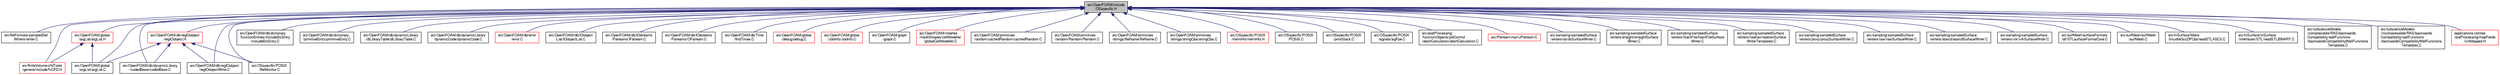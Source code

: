 digraph "src/OpenFOAM/include/OSspecific.H"
{
  bgcolor="transparent";
  edge [fontname="FreeSans",fontsize="10",labelfontname="FreeSans",labelfontsize="10"];
  node [fontname="FreeSans",fontsize="10",shape=record];
  Node51 [label="src/OpenFOAM/include\l/OSspecific.H",height=0.2,width=0.4,color="black", fillcolor="grey75", style="filled", fontcolor="black"];
  Node51 -> Node52 [dir="back",color="midnightblue",fontsize="10",style="solid",fontname="FreeSans"];
  Node52 [label="src/fileFormats/sampledSet\lWriters/writer.C",height=0.2,width=0.4,color="black",URL="$a01151.html"];
  Node51 -> Node53 [dir="back",color="midnightblue",fontsize="10",style="solid",fontname="FreeSans"];
  Node53 [label="src/finiteVolume/cfdTools\l/general/include/fvCFD.H",height=0.2,width=0.4,color="red",URL="$a01232.html"];
  Node51 -> Node77 [dir="back",color="midnightblue",fontsize="10",style="solid",fontname="FreeSans"];
  Node77 [label="src/OpenFOAM/db/dictionary\l/functionEntries/includeEtcEntry\l/includeEtcEntry.C",height=0.2,width=0.4,color="black",URL="$a08855.html"];
  Node51 -> Node78 [dir="back",color="midnightblue",fontsize="10",style="solid",fontname="FreeSans"];
  Node78 [label="src/OpenFOAM/db/dictionary\l/primitiveEntry/primitiveEntry.C",height=0.2,width=0.4,color="black",URL="$a08879.html"];
  Node51 -> Node79 [dir="back",color="midnightblue",fontsize="10",style="solid",fontname="FreeSans"];
  Node79 [label="src/OpenFOAM/db/dynamicLibrary\l/codedBase/codedBase.C",height=0.2,width=0.4,color="black",URL="$a08891.html"];
  Node51 -> Node80 [dir="back",color="midnightblue",fontsize="10",style="solid",fontname="FreeSans"];
  Node80 [label="src/OpenFOAM/db/dynamicLibrary\l/dlLibraryTable/dlLibraryTable.C",height=0.2,width=0.4,color="black",URL="$a08897.html"];
  Node51 -> Node81 [dir="back",color="midnightblue",fontsize="10",style="solid",fontname="FreeSans"];
  Node81 [label="src/OpenFOAM/db/dynamicLibrary\l/dynamicCode/dynamicCode.C",height=0.2,width=0.4,color="black",URL="$a08906.html"];
  Node51 -> Node82 [dir="back",color="midnightblue",fontsize="10",style="solid",fontname="FreeSans"];
  Node82 [label="src/OpenFOAM/db/error\l/error.C",height=0.2,width=0.4,color="red",URL="$a08921.html"];
  Node51 -> Node84 [dir="back",color="midnightblue",fontsize="10",style="solid",fontname="FreeSans"];
  Node84 [label="src/OpenFOAM/db/IOobject\lList/IOobjectList.C",height=0.2,width=0.4,color="black",URL="$a09002.html"];
  Node51 -> Node85 [dir="back",color="midnightblue",fontsize="10",style="solid",fontname="FreeSans"];
  Node85 [label="src/OpenFOAM/db/IOstreams\l/Fstreams/IFstream.C",height=0.2,width=0.4,color="black",URL="$a09056.html"];
  Node51 -> Node86 [dir="back",color="midnightblue",fontsize="10",style="solid",fontname="FreeSans"];
  Node86 [label="src/OpenFOAM/db/IOstreams\l/Fstreams/OFstream.C",height=0.2,width=0.4,color="black",URL="$a09062.html"];
  Node51 -> Node87 [dir="back",color="midnightblue",fontsize="10",style="solid",fontname="FreeSans"];
  Node87 [label="src/OpenFOAM/db/regIOobject\l/regIOobject.H",height=0.2,width=0.4,color="red",URL="$a09251.html"];
  Node87 -> Node79 [dir="back",color="midnightblue",fontsize="10",style="solid",fontname="FreeSans"];
  Node87 -> Node3092 [dir="back",color="midnightblue",fontsize="10",style="solid",fontname="FreeSans"];
  Node3092 [label="src/OpenFOAM/db/regIOobject\l/regIOobjectWrite.C",height=0.2,width=0.4,color="black",URL="$a09260.html",tooltip="write function for regIOobjects "];
  Node87 -> Node3883 [dir="back",color="midnightblue",fontsize="10",style="solid",fontname="FreeSans"];
  Node3883 [label="src/OpenFOAM/global\l/argList/argList.C",height=0.2,width=0.4,color="black",URL="$a10190.html"];
  Node87 -> Node3914 [dir="back",color="midnightblue",fontsize="10",style="solid",fontname="FreeSans"];
  Node3914 [label="src/OSspecific/POSIX\l/fileMonitor.C",height=0.2,width=0.4,color="black",URL="$a12893.html"];
  Node51 -> Node3092 [dir="back",color="midnightblue",fontsize="10",style="solid",fontname="FreeSans"];
  Node51 -> Node3094 [dir="back",color="midnightblue",fontsize="10",style="solid",fontname="FreeSans"];
  Node3094 [label="src/OpenFOAM/db/Time\l/findTimes.C",height=0.2,width=0.4,color="black",URL="$a09290.html",tooltip="Searches the current case directory for valid times and sets the time list to these. This is done if a times File does not exist. "];
  Node51 -> Node3919 [dir="back",color="midnightblue",fontsize="10",style="solid",fontname="FreeSans"];
  Node3919 [label="src/OpenFOAM/global\l/argList/argList.H",height=0.2,width=0.4,color="red",URL="$a10193.html"];
  Node3919 -> Node53 [dir="back",color="midnightblue",fontsize="10",style="solid",fontname="FreeSans"];
  Node3919 -> Node3883 [dir="back",color="midnightblue",fontsize="10",style="solid",fontname="FreeSans"];
  Node51 -> Node3883 [dir="back",color="midnightblue",fontsize="10",style="solid",fontname="FreeSans"];
  Node51 -> Node3924 [dir="back",color="midnightblue",fontsize="10",style="solid",fontname="FreeSans"];
  Node3924 [label="src/OpenFOAM/global\l/debug/debug.C",height=0.2,width=0.4,color="red",URL="$a10253.html",tooltip="Class for handling debugging switches. "];
  Node51 -> Node3925 [dir="back",color="midnightblue",fontsize="10",style="solid",fontname="FreeSans"];
  Node3925 [label="src/OpenFOAM/global\l/JobInfo/JobInfo.C",height=0.2,width=0.4,color="red",URL="$a10271.html"];
  Node51 -> Node3926 [dir="back",color="midnightblue",fontsize="10",style="solid",fontname="FreeSans"];
  Node3926 [label="src/OpenFOAM/graph\l/graph.C",height=0.2,width=0.4,color="black",URL="$a10295.html"];
  Node51 -> Node3927 [dir="back",color="midnightblue",fontsize="10",style="solid",fontname="FreeSans"];
  Node3927 [label="src/OpenFOAM/meshes\l/meshShapes/cellModeller\l/globalCellModeller.C",height=0.2,width=0.4,color="red",URL="$a11270.html",tooltip="cellModeller global initializations "];
  Node51 -> Node3928 [dir="back",color="midnightblue",fontsize="10",style="solid",fontname="FreeSans"];
  Node3928 [label="src/OpenFOAM/primitives\l/random/cachedRandom/cachedRandom.C",height=0.2,width=0.4,color="black",URL="$a12449.html"];
  Node51 -> Node3929 [dir="back",color="midnightblue",fontsize="10",style="solid",fontname="FreeSans"];
  Node3929 [label="src/OpenFOAM/primitives\l/random/Random/Random.C",height=0.2,width=0.4,color="black",URL="$a12461.html"];
  Node51 -> Node3930 [dir="back",color="midnightblue",fontsize="10",style="solid",fontname="FreeSans"];
  Node3930 [label="src/OpenFOAM/primitives\l/strings/fileName/fileName.C",height=0.2,width=0.4,color="black",URL="$a12581.html"];
  Node51 -> Node3931 [dir="back",color="midnightblue",fontsize="10",style="solid",fontname="FreeSans"];
  Node3931 [label="src/OpenFOAM/primitives\l/strings/stringOps/stringOps.C",height=0.2,width=0.4,color="black",URL="$a12653.html"];
  Node51 -> Node3914 [dir="back",color="midnightblue",fontsize="10",style="solid",fontname="FreeSans"];
  Node51 -> Node3932 [dir="back",color="midnightblue",fontsize="10",style="solid",fontname="FreeSans"];
  Node3932 [label="src/OSspecific/POSIX\l/memInfo/memInfo.H",height=0.2,width=0.4,color="red",URL="$a12908.html"];
  Node51 -> Node3936 [dir="back",color="midnightblue",fontsize="10",style="solid",fontname="FreeSans"];
  Node3936 [label="src/OSspecific/POSIX\l/POSIX.C",height=0.2,width=0.4,color="black",URL="$a12914.html",tooltip="POSIX versions of the functions declared in OSspecific.H. "];
  Node51 -> Node3937 [dir="back",color="midnightblue",fontsize="10",style="solid",fontname="FreeSans"];
  Node3937 [label="src/OSspecific/POSIX\l/printStack.C",height=0.2,width=0.4,color="black",URL="$a12920.html"];
  Node51 -> Node3938 [dir="back",color="midnightblue",fontsize="10",style="solid",fontname="FreeSans"];
  Node3938 [label="src/OSspecific/POSIX\l/signals/sigFpe.C",height=0.2,width=0.4,color="black",URL="$a12929.html"];
  Node51 -> Node3120 [dir="back",color="midnightblue",fontsize="10",style="solid",fontname="FreeSans"];
  Node3120 [label="src/postProcessing\l/functionObjects/jobControl\l/abortCalculation/abortCalculation.C",height=0.2,width=0.4,color="black",URL="$a13649.html"];
  Node51 -> Node3939 [dir="back",color="midnightblue",fontsize="10",style="solid",fontname="FreeSans"];
  Node3939 [label="src/Pstream/mpi/UPstream.C",height=0.2,width=0.4,color="red",URL="$a39587.html"];
  Node51 -> Node3940 [dir="back",color="midnightblue",fontsize="10",style="solid",fontname="FreeSans"];
  Node3940 [label="src/sampling/sampledSurface\l/writers/dx/dxSurfaceWriter.C",height=0.2,width=0.4,color="black",URL="$a14828.html"];
  Node51 -> Node506 [dir="back",color="midnightblue",fontsize="10",style="solid",fontname="FreeSans"];
  Node506 [label="src/sampling/sampledSurface\l/writers/ensight/ensightSurface\lWriter.C",height=0.2,width=0.4,color="black",URL="$a14840.html"];
  Node51 -> Node3941 [dir="back",color="midnightblue",fontsize="10",style="solid",fontname="FreeSans"];
  Node3941 [label="src/sampling/sampledSurface\l/writers/foamFile/foamFileSurface\lWriter.C",height=0.2,width=0.4,color="black",URL="$a14846.html"];
  Node51 -> Node3942 [dir="back",color="midnightblue",fontsize="10",style="solid",fontname="FreeSans"];
  Node3942 [label="src/sampling/sampledSurface\l/writers/nastran/nastranSurface\lWriterTemplates.C",height=0.2,width=0.4,color="black",URL="$a14861.html"];
  Node51 -> Node3943 [dir="back",color="midnightblue",fontsize="10",style="solid",fontname="FreeSans"];
  Node3943 [label="src/sampling/sampledSurface\l/writers/proxy/proxySurfaceWriter.C",height=0.2,width=0.4,color="black",URL="$a14864.html"];
  Node51 -> Node3944 [dir="back",color="midnightblue",fontsize="10",style="solid",fontname="FreeSans"];
  Node3944 [label="src/sampling/sampledSurface\l/writers/raw/rawSurfaceWriter.C",height=0.2,width=0.4,color="black",URL="$a14870.html"];
  Node51 -> Node3945 [dir="back",color="midnightblue",fontsize="10",style="solid",fontname="FreeSans"];
  Node3945 [label="src/sampling/sampledSurface\l/writers/starcd/starcdSurfaceWriter.C",height=0.2,width=0.4,color="black",URL="$a14876.html"];
  Node51 -> Node3946 [dir="back",color="midnightblue",fontsize="10",style="solid",fontname="FreeSans"];
  Node3946 [label="src/sampling/sampledSurface\l/writers/vtk/vtkSurfaceWriter.C",height=0.2,width=0.4,color="black",URL="$a14888.html"];
  Node51 -> Node3947 [dir="back",color="midnightblue",fontsize="10",style="solid",fontname="FreeSans"];
  Node3947 [label="src/surfMesh/surfaceFormats\l/stl/STLsurfaceFormatCore.C",height=0.2,width=0.4,color="black",URL="$a15197.html"];
  Node51 -> Node2672 [dir="back",color="midnightblue",fontsize="10",style="solid",fontname="FreeSans"];
  Node2672 [label="src/surfMesh/surfMesh\l/surfMesh.C",height=0.2,width=0.4,color="black",URL="$a15308.html"];
  Node51 -> Node3948 [dir="back",color="midnightblue",fontsize="10",style="solid",fontname="FreeSans"];
  Node3948 [label="src/triSurface/Make\l/linux64GccDPOpt/readSTLASCII.C",height=0.2,width=0.4,color="black",URL="$a16913.html"];
  Node51 -> Node3949 [dir="back",color="midnightblue",fontsize="10",style="solid",fontname="FreeSans"];
  Node3949 [label="src/triSurface/triSurface\l/interfaces/STL/readSTLBINARY.C",height=0.2,width=0.4,color="black",URL="$a16985.html"];
  Node51 -> Node2180 [dir="back",color="midnightblue",fontsize="10",style="solid",fontname="FreeSans"];
  Node2180 [label="src/turbulenceModels\l/compressible/RAS/backwards\lCompatibility/wallFunctions\l/backwardsCompatibilityWallFunctions\lTemplates.C",height=0.2,width=0.4,color="black",URL="$a39923.html"];
  Node51 -> Node2182 [dir="back",color="midnightblue",fontsize="10",style="solid",fontname="FreeSans"];
  Node2182 [label="src/turbulenceModels\l/incompressible/RAS/backwards\lCompatibility/wallFunctions\l/backwardsCompatibilityWallFunctions\lTemplates.C",height=0.2,width=0.4,color="black",URL="$a39926.html"];
  Node51 -> Node3950 [dir="back",color="midnightblue",fontsize="10",style="solid",fontname="FreeSans"];
  Node3950 [label="applications/utilities\l/preProcessing/mapFields\l/UnMapped.H",height=0.2,width=0.4,color="red",URL="$a19514.html"];
}
